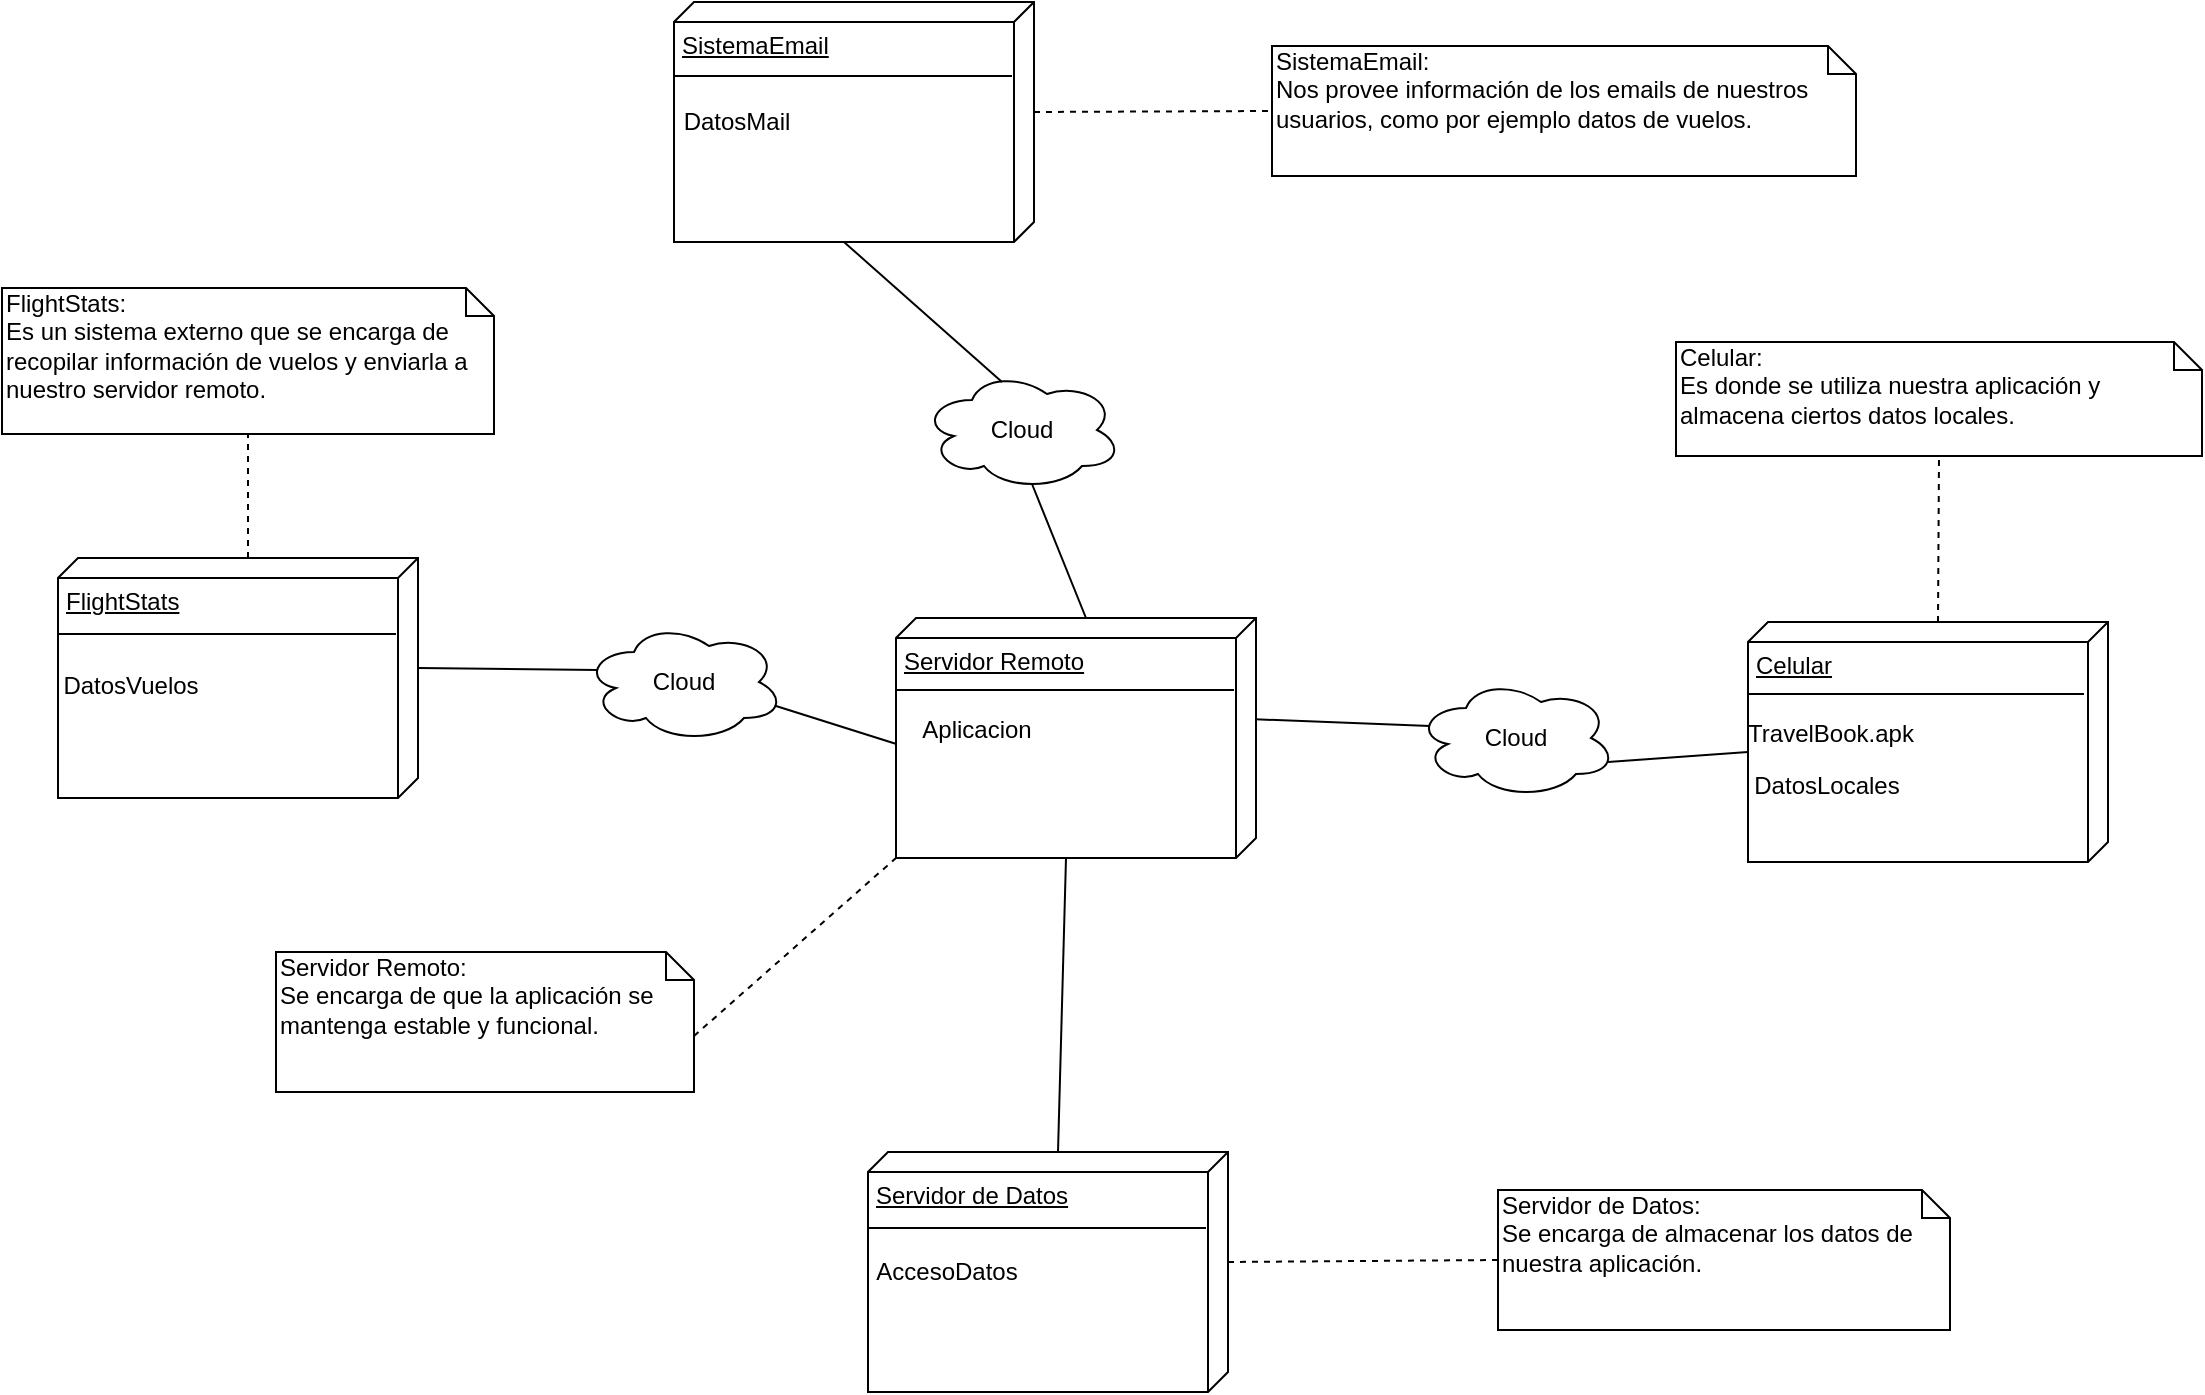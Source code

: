 <mxfile version="13.3.1" type="device"><diagram id="pJAtgOJpd-knCG1tXrZw" name="Page-1"><mxGraphModel dx="2153" dy="806" grid="0" gridSize="10" guides="1" tooltips="1" connect="1" arrows="1" fold="1" page="1" pageScale="1" pageWidth="827" pageHeight="1169" math="0" shadow="0"><root><mxCell id="0"/><mxCell id="1" parent="0"/><mxCell id="nx8RwWb7D8dtxV-1ZkvO-1" value="Celular" style="verticalAlign=top;align=left;spacingTop=8;spacingLeft=2;spacingRight=12;shape=cube;size=10;direction=south;fontStyle=4;html=1;" parent="1" vertex="1"><mxGeometry x="685" y="343" width="180" height="120" as="geometry"/></mxCell><mxCell id="nx8RwWb7D8dtxV-1ZkvO-2" value="" style="line;strokeWidth=1;fillColor=none;align=left;verticalAlign=middle;spacingTop=-1;spacingLeft=3;spacingRight=3;rotatable=0;labelPosition=right;points=[];portConstraint=eastwest;" parent="1" vertex="1"><mxGeometry x="685" y="375" width="168" height="8" as="geometry"/></mxCell><mxCell id="nx8RwWb7D8dtxV-1ZkvO-4" value="TravelBook.apk" style="text;html=1;strokeColor=none;fillColor=none;align=center;verticalAlign=middle;whiteSpace=wrap;rounded=0;" parent="1" vertex="1"><mxGeometry x="690" y="389" width="73" height="20" as="geometry"/></mxCell><mxCell id="nx8RwWb7D8dtxV-1ZkvO-5" value="Cloud" style="ellipse;shape=cloud;whiteSpace=wrap;html=1;align=center;" parent="1" vertex="1"><mxGeometry x="519" y="371" width="100" height="60" as="geometry"/></mxCell><mxCell id="nx8RwWb7D8dtxV-1ZkvO-6" value="DatosLocales" style="text;html=1;strokeColor=none;fillColor=none;align=center;verticalAlign=middle;whiteSpace=wrap;rounded=0;" parent="1" vertex="1"><mxGeometry x="688" y="415" width="73" height="20" as="geometry"/></mxCell><mxCell id="nx8RwWb7D8dtxV-1ZkvO-7" value="Servidor Remoto" style="verticalAlign=top;align=left;spacingTop=8;spacingLeft=2;spacingRight=12;shape=cube;size=10;direction=south;fontStyle=4;html=1;" parent="1" vertex="1"><mxGeometry x="259" y="341" width="180" height="120" as="geometry"/></mxCell><mxCell id="nx8RwWb7D8dtxV-1ZkvO-8" value="" style="line;strokeWidth=1;fillColor=none;align=left;verticalAlign=middle;spacingTop=-1;spacingLeft=3;spacingRight=3;rotatable=0;labelPosition=right;points=[];portConstraint=eastwest;" parent="1" vertex="1"><mxGeometry x="259" y="373" width="169" height="8" as="geometry"/></mxCell><mxCell id="nx8RwWb7D8dtxV-1ZkvO-9" value="Aplicacion" style="text;html=1;strokeColor=none;fillColor=none;align=center;verticalAlign=middle;whiteSpace=wrap;rounded=0;" parent="1" vertex="1"><mxGeometry x="263" y="387" width="73" height="20" as="geometry"/></mxCell><mxCell id="nx8RwWb7D8dtxV-1ZkvO-12" value="" style="endArrow=none;html=1;entryX=0;entryY=0;entryDx=65;entryDy=180;entryPerimeter=0;exitX=0.96;exitY=0.7;exitDx=0;exitDy=0;exitPerimeter=0;" parent="1" source="nx8RwWb7D8dtxV-1ZkvO-5" target="nx8RwWb7D8dtxV-1ZkvO-1" edge="1"><mxGeometry width="50" height="50" relative="1" as="geometry"><mxPoint x="555" y="496" as="sourcePoint"/><mxPoint x="605" y="446" as="targetPoint"/></mxGeometry></mxCell><mxCell id="nx8RwWb7D8dtxV-1ZkvO-13" value="" style="endArrow=none;html=1;entryX=0.07;entryY=0.4;entryDx=0;entryDy=0;entryPerimeter=0;exitX=0.422;exitY=0.002;exitDx=0;exitDy=0;exitPerimeter=0;" parent="1" source="nx8RwWb7D8dtxV-1ZkvO-7" target="nx8RwWb7D8dtxV-1ZkvO-5" edge="1"><mxGeometry width="50" height="50" relative="1" as="geometry"><mxPoint x="454" y="371.0" as="sourcePoint"/><mxPoint x="533.848" y="362.792" as="targetPoint"/></mxGeometry></mxCell><mxCell id="nx8RwWb7D8dtxV-1ZkvO-14" value="SistemaEmail" style="verticalAlign=top;align=left;spacingTop=8;spacingLeft=2;spacingRight=12;shape=cube;size=10;direction=south;fontStyle=4;html=1;" parent="1" vertex="1"><mxGeometry x="148" y="33" width="180" height="120" as="geometry"/></mxCell><mxCell id="nx8RwWb7D8dtxV-1ZkvO-15" value="" style="line;strokeWidth=1;fillColor=none;align=left;verticalAlign=middle;spacingTop=-1;spacingLeft=3;spacingRight=3;rotatable=0;labelPosition=right;points=[];portConstraint=eastwest;" parent="1" vertex="1"><mxGeometry x="148" y="66" width="169" height="8" as="geometry"/></mxCell><mxCell id="nx8RwWb7D8dtxV-1ZkvO-17" value="" style="endArrow=none;html=1;entryX=0;entryY=0;entryDx=0;entryDy=85;entryPerimeter=0;exitX=0.55;exitY=0.95;exitDx=0;exitDy=0;exitPerimeter=0;" parent="1" source="oEDM6C4v2FurUw-mUY4s-6" target="nx8RwWb7D8dtxV-1ZkvO-7" edge="1"><mxGeometry width="50" height="50" relative="1" as="geometry"><mxPoint x="325" y="279" as="sourcePoint"/><mxPoint x="536" y="405.0" as="targetPoint"/></mxGeometry></mxCell><mxCell id="nx8RwWb7D8dtxV-1ZkvO-18" value="FlightStats" style="verticalAlign=top;align=left;spacingTop=8;spacingLeft=2;spacingRight=12;shape=cube;size=10;direction=south;fontStyle=4;html=1;" parent="1" vertex="1"><mxGeometry x="-160" y="311" width="180" height="120" as="geometry"/></mxCell><mxCell id="nx8RwWb7D8dtxV-1ZkvO-19" value="" style="endArrow=none;html=1;exitX=-0.052;exitY=0.85;exitDx=0;exitDy=0;exitPerimeter=0;entryX=0.96;entryY=0.7;entryDx=0;entryDy=0;entryPerimeter=0;" parent="1" source="nx8RwWb7D8dtxV-1ZkvO-9" target="oEDM6C4v2FurUw-mUY4s-8" edge="1"><mxGeometry width="50" height="50" relative="1" as="geometry"><mxPoint x="278.0" y="278" as="sourcePoint"/><mxPoint x="211" y="397" as="targetPoint"/></mxGeometry></mxCell><mxCell id="nx8RwWb7D8dtxV-1ZkvO-20" value="" style="line;strokeWidth=1;fillColor=none;align=left;verticalAlign=middle;spacingTop=-1;spacingLeft=3;spacingRight=3;rotatable=0;labelPosition=right;points=[];portConstraint=eastwest;" parent="1" vertex="1"><mxGeometry x="-160" y="345" width="169" height="8" as="geometry"/></mxCell><mxCell id="nx8RwWb7D8dtxV-1ZkvO-21" value="DatosMail" style="text;html=1;strokeColor=none;fillColor=none;align=center;verticalAlign=middle;whiteSpace=wrap;rounded=0;" parent="1" vertex="1"><mxGeometry x="143" y="83" width="73" height="20" as="geometry"/></mxCell><mxCell id="nx8RwWb7D8dtxV-1ZkvO-22" value="DatosVuelos" style="text;html=1;strokeColor=none;fillColor=none;align=center;verticalAlign=middle;whiteSpace=wrap;rounded=0;" parent="1" vertex="1"><mxGeometry x="-160" y="365" width="73" height="20" as="geometry"/></mxCell><mxCell id="oEDM6C4v2FurUw-mUY4s-1" value="Servidor de Datos" style="verticalAlign=top;align=left;spacingTop=8;spacingLeft=2;spacingRight=12;shape=cube;size=10;direction=south;fontStyle=4;html=1;" vertex="1" parent="1"><mxGeometry x="245" y="608" width="180" height="120" as="geometry"/></mxCell><mxCell id="oEDM6C4v2FurUw-mUY4s-2" value="" style="line;strokeWidth=1;fillColor=none;align=left;verticalAlign=middle;spacingTop=-1;spacingLeft=3;spacingRight=3;rotatable=0;labelPosition=right;points=[];portConstraint=eastwest;" vertex="1" parent="1"><mxGeometry x="245" y="642" width="169" height="8" as="geometry"/></mxCell><mxCell id="oEDM6C4v2FurUw-mUY4s-3" value="AccesoDatos" style="text;html=1;strokeColor=none;fillColor=none;align=center;verticalAlign=middle;whiteSpace=wrap;rounded=0;" vertex="1" parent="1"><mxGeometry x="248" y="658" width="73" height="20" as="geometry"/></mxCell><mxCell id="oEDM6C4v2FurUw-mUY4s-4" value="" style="endArrow=none;html=1;entryX=0;entryY=0;entryDx=120;entryDy=95;entryPerimeter=0;exitX=0;exitY=0;exitDx=0;exitDy=85;exitPerimeter=0;" edge="1" parent="1" source="oEDM6C4v2FurUw-mUY4s-1" target="nx8RwWb7D8dtxV-1ZkvO-7"><mxGeometry width="50" height="50" relative="1" as="geometry"><mxPoint x="426.204" y="580" as="sourcePoint"/><mxPoint x="321" y="564" as="targetPoint"/></mxGeometry></mxCell><mxCell id="oEDM6C4v2FurUw-mUY4s-6" value="Cloud" style="ellipse;shape=cloud;whiteSpace=wrap;html=1;align=center;" vertex="1" parent="1"><mxGeometry x="272" y="217" width="100" height="60" as="geometry"/></mxCell><mxCell id="oEDM6C4v2FurUw-mUY4s-7" value="" style="endArrow=none;html=1;entryX=0.4;entryY=0.1;entryDx=0;entryDy=0;entryPerimeter=0;exitX=0;exitY=0;exitDx=120;exitDy=95;exitPerimeter=0;" edge="1" parent="1" source="nx8RwWb7D8dtxV-1ZkvO-14" target="oEDM6C4v2FurUw-mUY4s-6"><mxGeometry width="50" height="50" relative="1" as="geometry"><mxPoint x="253" y="247" as="sourcePoint"/><mxPoint x="280" y="314" as="targetPoint"/></mxGeometry></mxCell><mxCell id="oEDM6C4v2FurUw-mUY4s-8" value="Cloud" style="ellipse;shape=cloud;whiteSpace=wrap;html=1;align=center;" vertex="1" parent="1"><mxGeometry x="103" y="343" width="100" height="60" as="geometry"/></mxCell><mxCell id="oEDM6C4v2FurUw-mUY4s-9" value="" style="endArrow=none;html=1;exitX=0.07;exitY=0.4;exitDx=0;exitDy=0;exitPerimeter=0;entryX=0;entryY=0;entryDx=55;entryDy=0;entryPerimeter=0;" edge="1" parent="1" source="oEDM6C4v2FurUw-mUY4s-8" target="nx8RwWb7D8dtxV-1ZkvO-18"><mxGeometry width="50" height="50" relative="1" as="geometry"><mxPoint x="188.204" y="431" as="sourcePoint"/><mxPoint x="128" y="412" as="targetPoint"/></mxGeometry></mxCell><mxCell id="oEDM6C4v2FurUw-mUY4s-10" value="Celular:&lt;br&gt;Es donde se utiliza nuestra aplicación y almacena ciertos datos locales." style="shape=note;whiteSpace=wrap;html=1;size=14;verticalAlign=top;align=left;spacingTop=-6;" vertex="1" parent="1"><mxGeometry x="649" y="203" width="263" height="57" as="geometry"/></mxCell><mxCell id="oEDM6C4v2FurUw-mUY4s-11" value="" style="endArrow=none;dashed=1;html=1;entryX=0.5;entryY=1;entryDx=0;entryDy=0;entryPerimeter=0;exitX=0;exitY=0;exitDx=0;exitDy=85;exitPerimeter=0;" edge="1" parent="1" source="nx8RwWb7D8dtxV-1ZkvO-1" target="oEDM6C4v2FurUw-mUY4s-10"><mxGeometry width="50" height="50" relative="1" as="geometry"><mxPoint x="727" y="329" as="sourcePoint"/><mxPoint x="777" y="279" as="targetPoint"/></mxGeometry></mxCell><mxCell id="oEDM6C4v2FurUw-mUY4s-12" value="FlightStats:&lt;br&gt;Es un sistema externo que se encarga de recopilar información de vuelos y enviarla a nuestro servidor remoto." style="shape=note;whiteSpace=wrap;html=1;size=14;verticalAlign=top;align=left;spacingTop=-6;" vertex="1" parent="1"><mxGeometry x="-188" y="176" width="246" height="73" as="geometry"/></mxCell><mxCell id="oEDM6C4v2FurUw-mUY4s-13" value="" style="endArrow=none;dashed=1;html=1;entryX=0.5;entryY=1;entryDx=0;entryDy=0;entryPerimeter=0;exitX=0;exitY=0;exitDx=0;exitDy=85;exitPerimeter=0;" edge="1" parent="1" source="nx8RwWb7D8dtxV-1ZkvO-18" target="oEDM6C4v2FurUw-mUY4s-12"><mxGeometry width="50" height="50" relative="1" as="geometry"><mxPoint x="-105" y="318" as="sourcePoint"/><mxPoint x="-55" y="268" as="targetPoint"/></mxGeometry></mxCell><mxCell id="oEDM6C4v2FurUw-mUY4s-14" value="SistemaEmail:&lt;br&gt;Nos provee información de los emails de nuestros usuarios, como por ejemplo datos de vuelos." style="shape=note;whiteSpace=wrap;html=1;size=14;verticalAlign=top;align=left;spacingTop=-6;" vertex="1" parent="1"><mxGeometry x="447" y="55" width="292" height="65" as="geometry"/></mxCell><mxCell id="oEDM6C4v2FurUw-mUY4s-15" value="" style="endArrow=none;dashed=1;html=1;exitX=0;exitY=0;exitDx=55;exitDy=0;exitPerimeter=0;entryX=0;entryY=0.5;entryDx=0;entryDy=0;entryPerimeter=0;" edge="1" parent="1" source="nx8RwWb7D8dtxV-1ZkvO-14" target="oEDM6C4v2FurUw-mUY4s-14"><mxGeometry width="50" height="50" relative="1" as="geometry"><mxPoint x="418" y="98" as="sourcePoint"/><mxPoint x="468" y="48" as="targetPoint"/></mxGeometry></mxCell><mxCell id="oEDM6C4v2FurUw-mUY4s-16" value="Servidor de Datos:&lt;br&gt;Se encarga de almacenar los datos de nuestra aplicación." style="shape=note;whiteSpace=wrap;html=1;size=14;verticalAlign=top;align=left;spacingTop=-6;" vertex="1" parent="1"><mxGeometry x="560" y="627" width="226" height="70" as="geometry"/></mxCell><mxCell id="oEDM6C4v2FurUw-mUY4s-17" value="" style="endArrow=none;dashed=1;html=1;exitX=0;exitY=0;exitDx=55;exitDy=0;exitPerimeter=0;entryX=0;entryY=0.5;entryDx=0;entryDy=0;entryPerimeter=0;" edge="1" parent="1" source="oEDM6C4v2FurUw-mUY4s-1" target="oEDM6C4v2FurUw-mUY4s-16"><mxGeometry width="50" height="50" relative="1" as="geometry"><mxPoint x="497" y="647" as="sourcePoint"/><mxPoint x="547" y="597" as="targetPoint"/></mxGeometry></mxCell><mxCell id="oEDM6C4v2FurUw-mUY4s-18" value="Servidor Remoto:&lt;br&gt;Se encarga de que la aplicación se mantenga estable y funcional." style="shape=note;whiteSpace=wrap;html=1;size=14;verticalAlign=top;align=left;spacingTop=-6;" vertex="1" parent="1"><mxGeometry x="-51" y="508" width="209" height="70" as="geometry"/></mxCell><mxCell id="oEDM6C4v2FurUw-mUY4s-19" value="" style="endArrow=none;dashed=1;html=1;exitX=0;exitY=0;exitDx=209.0;exitDy=42;exitPerimeter=0;entryX=1;entryY=1;entryDx=0;entryDy=0;entryPerimeter=0;" edge="1" parent="1" source="oEDM6C4v2FurUw-mUY4s-18" target="nx8RwWb7D8dtxV-1ZkvO-7"><mxGeometry width="50" height="50" relative="1" as="geometry"><mxPoint x="204" y="545" as="sourcePoint"/><mxPoint x="254" y="495" as="targetPoint"/></mxGeometry></mxCell></root></mxGraphModel></diagram></mxfile>